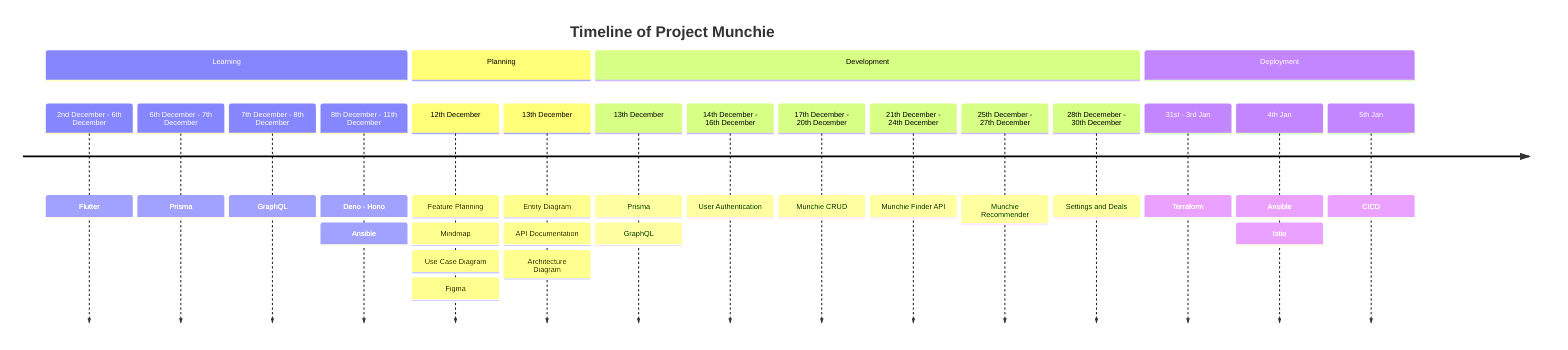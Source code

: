 timeline
title Timeline of Project Munchie
section Learning
2nd December - 6th December : Flutter
6th December - 7th December : Prisma
7th December - 8th December : GraphQL
8th December - 11th December : Deno - Hono : Ansible

section Planning
12th December : Feature Planning : Mindmap : Use Case Diagram : Figma
13th December : Entity Diagram : API Documentation : Architecture Diagram

section Development
13th December : Prisma : GraphQL
14th December - 16th December : User Authentication
17th December - 20th December : Munchie CRUD
21th December - 24th December : Munchie Finder API
25th December - 27th December : Munchie Recommender
28th Decemeber - 30th December : Settings and Deals

section Deployment
31st - 3rd Jan : Terraform
4th Jan : Ansible : Istio
5th Jan : CICD